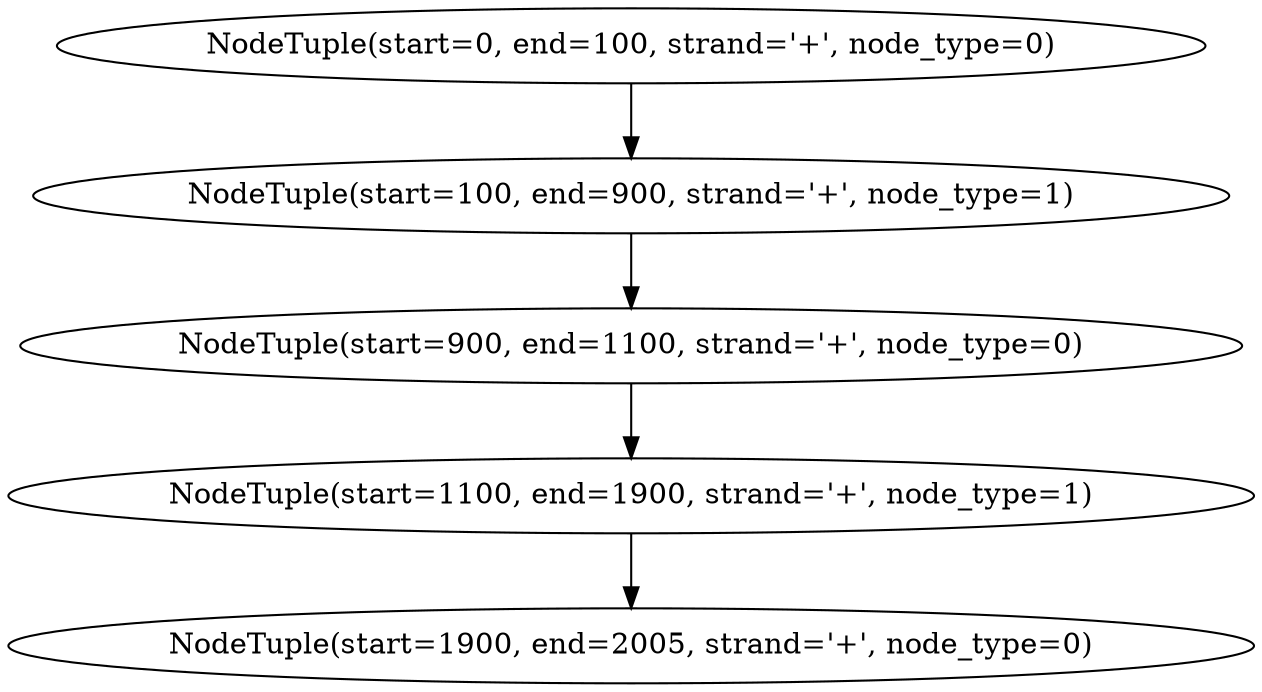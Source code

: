 strict digraph G {
"NodeTuple(start=1100, end=1900, strand='+', node_type=1)" [scores="[310.0]"];
"NodeTuple(start=900, end=1100, strand='+', node_type=0)" [scores="[210.0, 100.0]"];
"NodeTuple(start=1900, end=2005, strand='+', node_type=0)" [scores="[106.0, 100.0]"];
"NodeTuple(start=0, end=100, strand='+', node_type=0)" [scores="[100.0]"];
"NodeTuple(start=100, end=900, strand='+', node_type=1)" [scores="[200.0]"];
"NodeTuple(start=1100, end=1900, strand='+', node_type=1)" -> "NodeTuple(start=1900, end=2005, strand='+', node_type=0)";
"NodeTuple(start=900, end=1100, strand='+', node_type=0)" -> "NodeTuple(start=1100, end=1900, strand='+', node_type=1)";
"NodeTuple(start=0, end=100, strand='+', node_type=0)" -> "NodeTuple(start=100, end=900, strand='+', node_type=1)";
"NodeTuple(start=100, end=900, strand='+', node_type=1)" -> "NodeTuple(start=900, end=1100, strand='+', node_type=0)";
}
